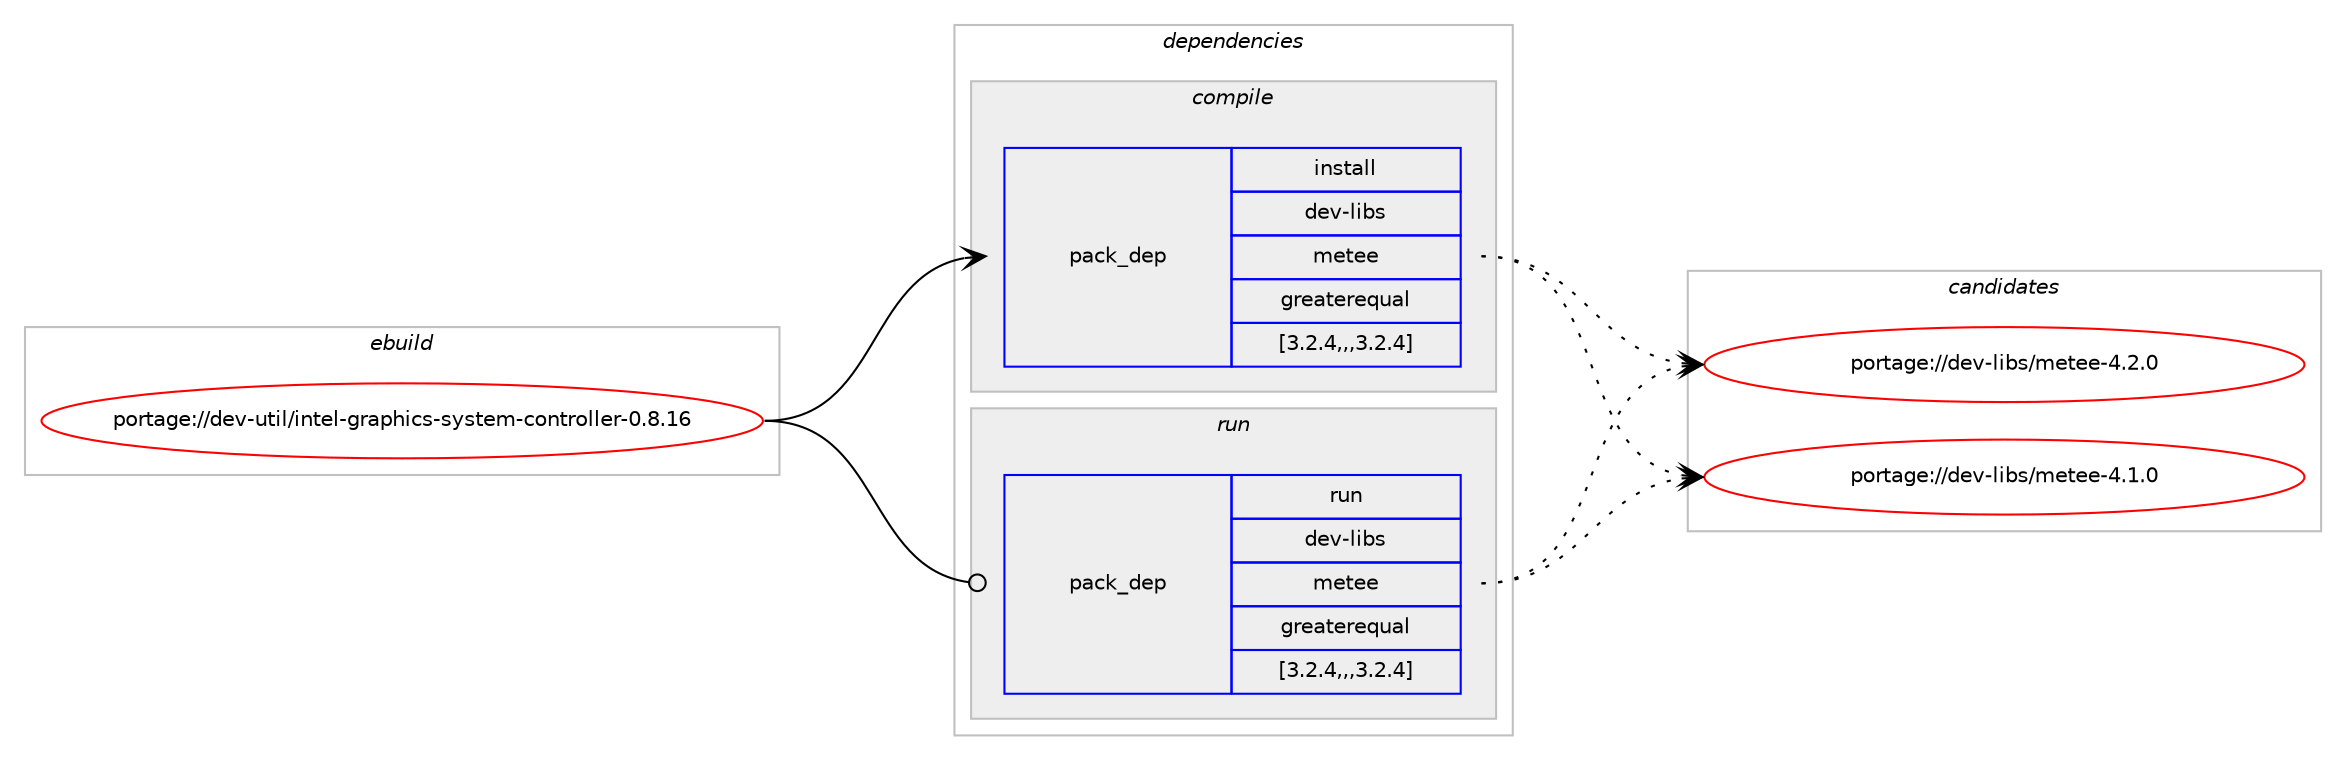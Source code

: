 digraph prolog {

# *************
# Graph options
# *************

newrank=true;
concentrate=true;
compound=true;
graph [rankdir=LR,fontname=Helvetica,fontsize=10,ranksep=1.5];#, ranksep=2.5, nodesep=0.2];
edge  [arrowhead=vee];
node  [fontname=Helvetica,fontsize=10];

# **********
# The ebuild
# **********

subgraph cluster_leftcol {
color=gray;
label=<<i>ebuild</i>>;
id [label="portage://dev-util/intel-graphics-system-controller-0.8.16", color=red, width=4, href="../dev-util/intel-graphics-system-controller-0.8.16.svg"];
}

# ****************
# The dependencies
# ****************

subgraph cluster_midcol {
color=gray;
label=<<i>dependencies</i>>;
subgraph cluster_compile {
fillcolor="#eeeeee";
style=filled;
label=<<i>compile</i>>;
subgraph pack153315 {
dependency215459 [label=<<TABLE BORDER="0" CELLBORDER="1" CELLSPACING="0" CELLPADDING="4" WIDTH="220"><TR><TD ROWSPAN="6" CELLPADDING="30">pack_dep</TD></TR><TR><TD WIDTH="110">install</TD></TR><TR><TD>dev-libs</TD></TR><TR><TD>metee</TD></TR><TR><TD>greaterequal</TD></TR><TR><TD>[3.2.4,,,3.2.4]</TD></TR></TABLE>>, shape=none, color=blue];
}
id:e -> dependency215459:w [weight=20,style="solid",arrowhead="vee"];
}
subgraph cluster_compileandrun {
fillcolor="#eeeeee";
style=filled;
label=<<i>compile and run</i>>;
}
subgraph cluster_run {
fillcolor="#eeeeee";
style=filled;
label=<<i>run</i>>;
subgraph pack153316 {
dependency215460 [label=<<TABLE BORDER="0" CELLBORDER="1" CELLSPACING="0" CELLPADDING="4" WIDTH="220"><TR><TD ROWSPAN="6" CELLPADDING="30">pack_dep</TD></TR><TR><TD WIDTH="110">run</TD></TR><TR><TD>dev-libs</TD></TR><TR><TD>metee</TD></TR><TR><TD>greaterequal</TD></TR><TR><TD>[3.2.4,,,3.2.4]</TD></TR></TABLE>>, shape=none, color=blue];
}
id:e -> dependency215460:w [weight=20,style="solid",arrowhead="odot"];
}
}

# **************
# The candidates
# **************

subgraph cluster_choices {
rank=same;
color=gray;
label=<<i>candidates</i>>;

subgraph choice153315 {
color=black;
nodesep=1;
choice100101118451081059811547109101116101101455246504648 [label="portage://dev-libs/metee-4.2.0", color=red, width=4,href="../dev-libs/metee-4.2.0.svg"];
choice100101118451081059811547109101116101101455246494648 [label="portage://dev-libs/metee-4.1.0", color=red, width=4,href="../dev-libs/metee-4.1.0.svg"];
dependency215459:e -> choice100101118451081059811547109101116101101455246504648:w [style=dotted,weight="100"];
dependency215459:e -> choice100101118451081059811547109101116101101455246494648:w [style=dotted,weight="100"];
}
subgraph choice153316 {
color=black;
nodesep=1;
choice100101118451081059811547109101116101101455246504648 [label="portage://dev-libs/metee-4.2.0", color=red, width=4,href="../dev-libs/metee-4.2.0.svg"];
choice100101118451081059811547109101116101101455246494648 [label="portage://dev-libs/metee-4.1.0", color=red, width=4,href="../dev-libs/metee-4.1.0.svg"];
dependency215460:e -> choice100101118451081059811547109101116101101455246504648:w [style=dotted,weight="100"];
dependency215460:e -> choice100101118451081059811547109101116101101455246494648:w [style=dotted,weight="100"];
}
}

}
